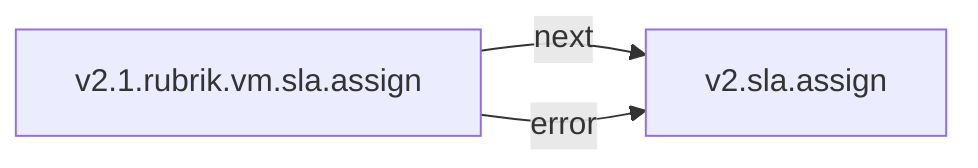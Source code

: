 graph LR
  v2.1.rubrik.vm.sla.assign -->|next| v2.sla.assign
  v2.1.rubrik.vm.sla.assign -->|error| v2.sla.assign